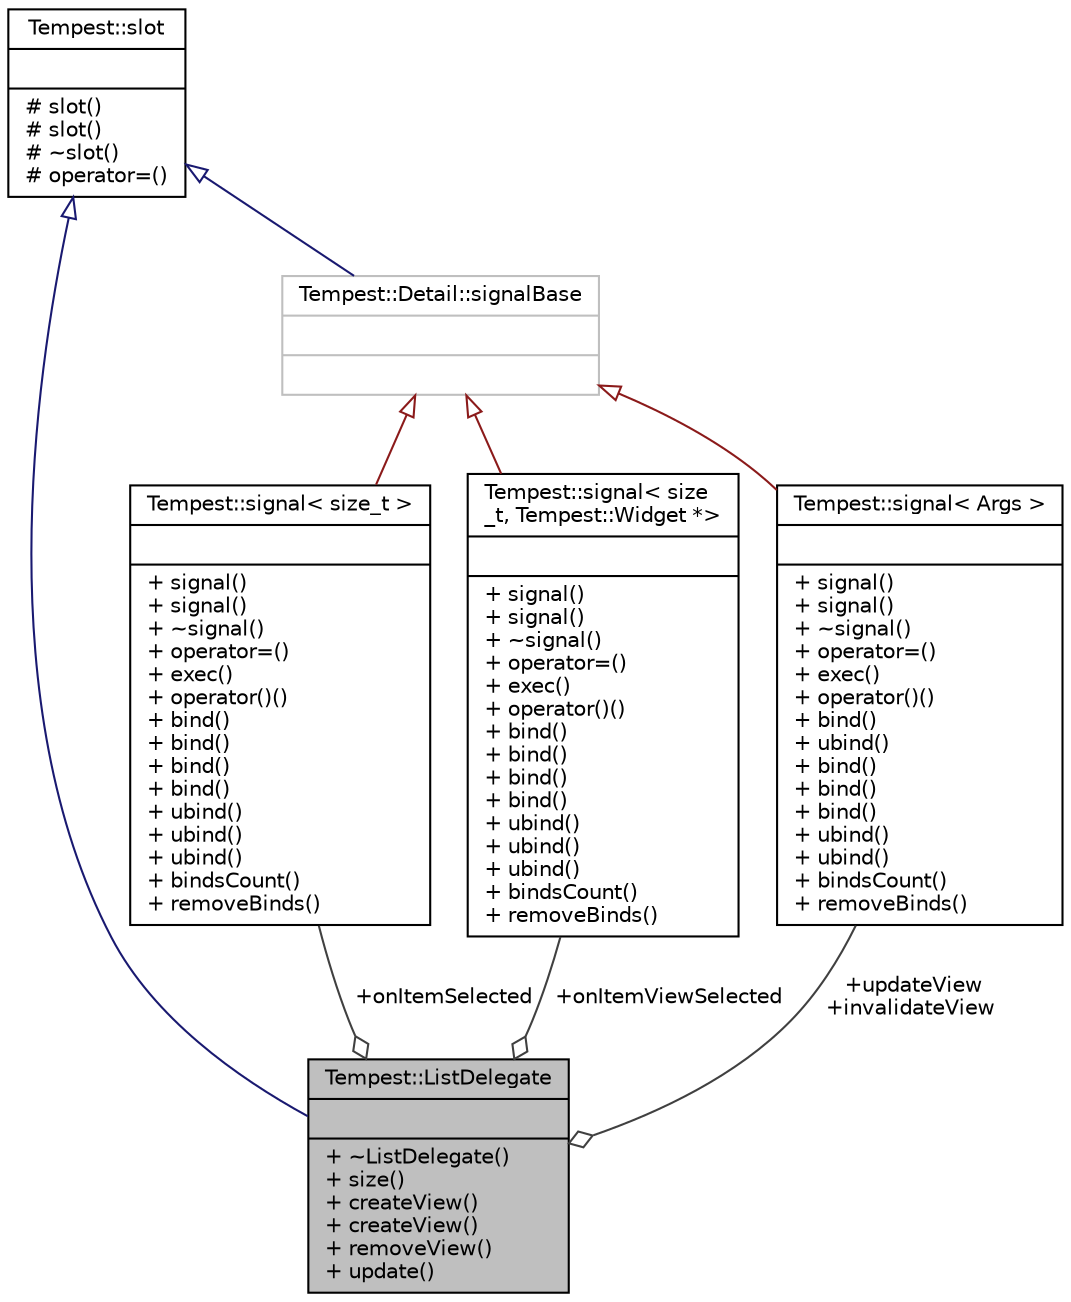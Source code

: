 digraph "Tempest::ListDelegate"
{
  edge [fontname="Helvetica",fontsize="10",labelfontname="Helvetica",labelfontsize="10"];
  node [fontname="Helvetica",fontsize="10",shape=record];
  Node9 [label="{Tempest::ListDelegate\n||+ ~ListDelegate()\l+ size()\l+ createView()\l+ createView()\l+ removeView()\l+ update()\l}",height=0.2,width=0.4,color="black", fillcolor="grey75", style="filled", fontcolor="black"];
  Node10 -> Node9 [dir="back",color="midnightblue",fontsize="10",style="solid",arrowtail="onormal",fontname="Helvetica"];
  Node10 [label="{Tempest::slot\n||# slot()\l# slot()\l# ~slot()\l# operator=()\l}",height=0.2,width=0.4,color="black", fillcolor="white", style="filled",URL="$class_tempest_1_1slot.html"];
  Node11 -> Node9 [color="grey25",fontsize="10",style="solid",label=" +onItemSelected" ,arrowhead="odiamond",fontname="Helvetica"];
  Node11 [label="{Tempest::signal\< size_t \>\n||+ signal()\l+ signal()\l+ ~signal()\l+ operator=()\l+ exec()\l+ operator()()\l+ bind()\l+ bind()\l+ bind()\l+ bind()\l+ ubind()\l+ ubind()\l+ ubind()\l+ bindsCount()\l+ removeBinds()\l}",height=0.2,width=0.4,color="black", fillcolor="white", style="filled",URL="$class_tempest_1_1signal.html"];
  Node12 -> Node11 [dir="back",color="firebrick4",fontsize="10",style="solid",arrowtail="onormal",fontname="Helvetica"];
  Node12 [label="{Tempest::Detail::signalBase\n||}",height=0.2,width=0.4,color="grey75", fillcolor="white", style="filled"];
  Node10 -> Node12 [dir="back",color="midnightblue",fontsize="10",style="solid",arrowtail="onormal",fontname="Helvetica"];
  Node13 -> Node9 [color="grey25",fontsize="10",style="solid",label=" +onItemViewSelected" ,arrowhead="odiamond",fontname="Helvetica"];
  Node13 [label="{Tempest::signal\< size\l_t, Tempest::Widget *\>\n||+ signal()\l+ signal()\l+ ~signal()\l+ operator=()\l+ exec()\l+ operator()()\l+ bind()\l+ bind()\l+ bind()\l+ bind()\l+ ubind()\l+ ubind()\l+ ubind()\l+ bindsCount()\l+ removeBinds()\l}",height=0.2,width=0.4,color="black", fillcolor="white", style="filled",URL="$class_tempest_1_1signal.html"];
  Node12 -> Node13 [dir="back",color="firebrick4",fontsize="10",style="solid",arrowtail="onormal",fontname="Helvetica"];
  Node14 -> Node9 [color="grey25",fontsize="10",style="solid",label=" +updateView\n+invalidateView" ,arrowhead="odiamond",fontname="Helvetica"];
  Node14 [label="{Tempest::signal\< Args \>\n||+ signal()\l+ signal()\l+ ~signal()\l+ operator=()\l+ exec()\l+ operator()()\l+ bind()\l+ ubind()\l+ bind()\l+ bind()\l+ bind()\l+ ubind()\l+ ubind()\l+ bindsCount()\l+ removeBinds()\l}",height=0.2,width=0.4,color="black", fillcolor="white", style="filled",URL="$class_tempest_1_1signal.html",tooltip="signal class, for signals and slots system. "];
  Node12 -> Node14 [dir="back",color="firebrick4",fontsize="10",style="solid",arrowtail="onormal",fontname="Helvetica"];
}
